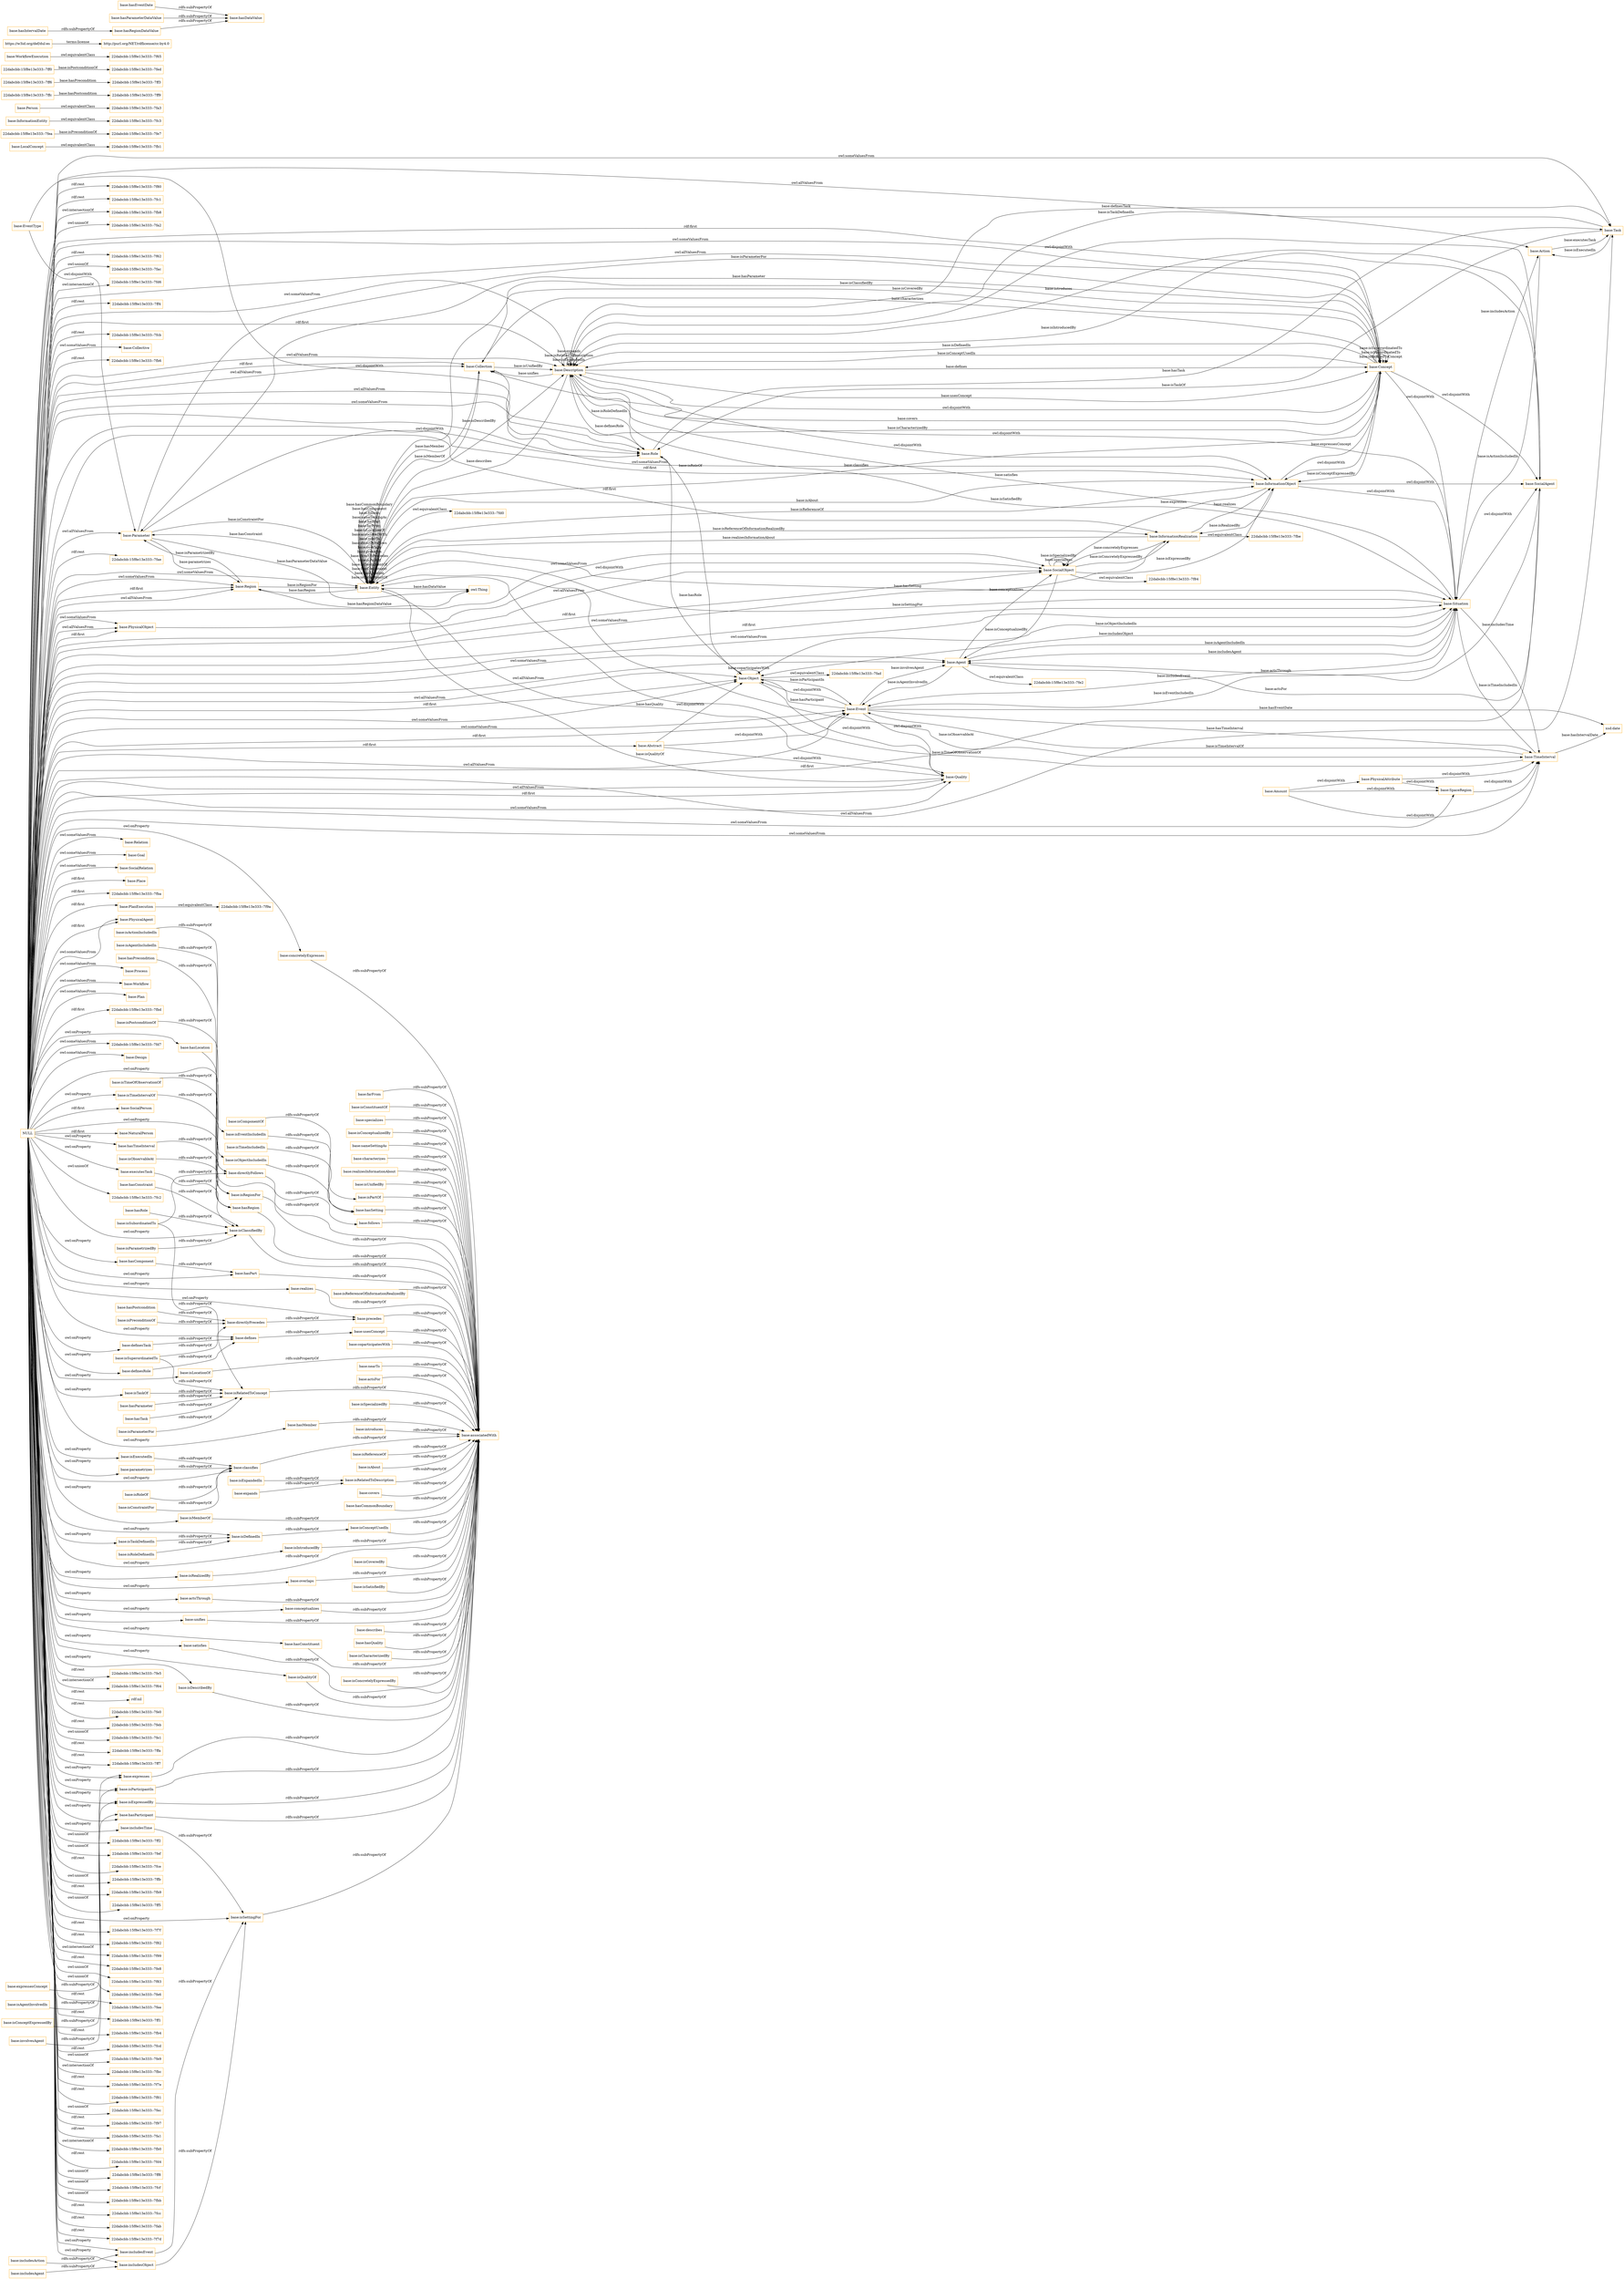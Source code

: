 digraph ar2dtool_diagram { 
rankdir=LR;
size="1501"
node [shape = rectangle, color="orange"]; "base:Collective" "base:Parameter" "base:EventType" "base:Object" "base:Relation" "base:LocalConcept" "22dabcbb:15f8e13e333:-7fe7" "base:Event" "22dabcbb:15f8e13e333:-7fc3" "base:Person" "base:Collection" "22dabcbb:15f8e13e333:-7fad" "base:Action" "base:Region" "base:Description" "base:Goal" "22dabcbb:15f8e13e333:-7fea" "base:SocialRelation" "22dabcbb:15f8e13e333:-7ffc" "base:InformationRealization" "base:PhysicalAttribute" "base:Place" "22dabcbb:15f8e13e333:-7fba" "22dabcbb:15f8e13e333:-7fbe" "22dabcbb:15f8e13e333:-7fa3" "22dabcbb:15f8e13e333:-7ff6" "base:Concept" "base:PhysicalAgent" "base:Task" "base:SocialObject" "22dabcbb:15f8e13e333:-7ff0" "22dabcbb:15f8e13e333:-7fe2" "base:Process" "base:Workflow" "base:Plan" "base:Entity" "base:SocialAgent" "base:Amount" "22dabcbb:15f8e13e333:-7fed" "base:Agent" "22dabcbb:15f8e13e333:-7ff3" "base:TimeInterval" "base:PlanExecution" "22dabcbb:15f8e13e333:-7fbd" "base:InformationObject" "22dabcbb:15f8e13e333:-7f65" "22dabcbb:15f8e13e333:-7fd7" "owl:Thing" "base:Quality" "22dabcbb:15f8e13e333:-7f84" "base:InformationEntity" "base:Design" "base:SpaceRegion" "base:SocialPerson" "22dabcbb:15f8e13e333:-7fb1" "base:PhysicalObject" "base:Situation" "base:NaturalPerson" "22dabcbb:15f8e13e333:-7ff9" "22dabcbb:15f8e13e333:-7fd0" "base:Role" "base:WorkflowExecution" "base:Abstract" "22dabcbb:15f8e13e333:-7f9a" ; /*classes style*/
	"base:Person" -> "22dabcbb:15f8e13e333:-7fa3" [ label = "owl:equivalentClass" ];
	"base:Agent" -> "22dabcbb:15f8e13e333:-7fe2" [ label = "owl:equivalentClass" ];
	"base:hasLocation" -> "base:associatedWith" [ label = "rdfs:subPropertyOf" ];
	"base:Abstract" -> "base:Quality" [ label = "owl:disjointWith" ];
	"base:Abstract" -> "base:Event" [ label = "owl:disjointWith" ];
	"base:Abstract" -> "base:Object" [ label = "owl:disjointWith" ];
	"base:isComponentOf" -> "base:isPartOf" [ label = "rdfs:subPropertyOf" ];
	"base:expressesConcept" -> "base:expresses" [ label = "rdfs:subPropertyOf" ];
	"base:InformationRealization" -> "22dabcbb:15f8e13e333:-7fbe" [ label = "owl:equivalentClass" ];
	"https://w3id.org/def/dul-es" -> "http://purl.org/NET/rdflicense/cc-by4.0" [ label = "terms:license" ];
	"base:isRegionFor" -> "base:associatedWith" [ label = "rdfs:subPropertyOf" ];
	"base:isObjectIncludedIn" -> "base:hasSetting" [ label = "rdfs:subPropertyOf" ];
	"base:hasRegion" -> "base:associatedWith" [ label = "rdfs:subPropertyOf" ];
	"base:directlyFollows" -> "base:follows" [ label = "rdfs:subPropertyOf" ];
	"base:isPreconditionOf" -> "base:directlyPrecedes" [ label = "rdfs:subPropertyOf" ];
	"base:hasComponent" -> "base:hasPart" [ label = "rdfs:subPropertyOf" ];
	"base:realizes" -> "base:associatedWith" [ label = "rdfs:subPropertyOf" ];
	"base:isReferenceOfInformationRealizedBy" -> "base:associatedWith" [ label = "rdfs:subPropertyOf" ];
	"base:usesConcept" -> "base:associatedWith" [ label = "rdfs:subPropertyOf" ];
	"base:hasRegionDataValue" -> "base:hasDataValue" [ label = "rdfs:subPropertyOf" ];
	"base:executesTask" -> "base:isClassifiedBy" [ label = "rdfs:subPropertyOf" ];
	"base:isLocationOf" -> "base:associatedWith" [ label = "rdfs:subPropertyOf" ];
	"base:LocalConcept" -> "22dabcbb:15f8e13e333:-7fb1" [ label = "owl:equivalentClass" ];
	"base:coparticipatesWith" -> "base:associatedWith" [ label = "rdfs:subPropertyOf" ];
	"base:isParticipantIn" -> "base:associatedWith" [ label = "rdfs:subPropertyOf" ];
	"base:nearTo" -> "base:associatedWith" [ label = "rdfs:subPropertyOf" ];
	"base:actsFor" -> "base:associatedWith" [ label = "rdfs:subPropertyOf" ];
	"base:definesRole" -> "base:defines" [ label = "rdfs:subPropertyOf" ];
	"base:hasSetting" -> "base:associatedWith" [ label = "rdfs:subPropertyOf" ];
	"base:directlyPrecedes" -> "base:precedes" [ label = "rdfs:subPropertyOf" ];
	"base:SpaceRegion" -> "base:TimeInterval" [ label = "owl:disjointWith" ];
	"base:Entity" -> "22dabcbb:15f8e13e333:-7fd0" [ label = "owl:equivalentClass" ];
	"base:isClassifiedBy" -> "base:associatedWith" [ label = "rdfs:subPropertyOf" ];
	"base:isSpecializedBy" -> "base:associatedWith" [ label = "rdfs:subPropertyOf" ];
	"base:isObservableAt" -> "base:hasRegion" [ label = "rdfs:subPropertyOf" ];
	"base:definesTask" -> "base:defines" [ label = "rdfs:subPropertyOf" ];
	"base:hasMember" -> "base:associatedWith" [ label = "rdfs:subPropertyOf" ];
	"base:expresses" -> "base:associatedWith" [ label = "rdfs:subPropertyOf" ];
	"base:introduces" -> "base:associatedWith" [ label = "rdfs:subPropertyOf" ];
	"base:isExecutedIn" -> "base:classifies" [ label = "rdfs:subPropertyOf" ];
	"base:parametrizes" -> "base:classifies" [ label = "rdfs:subPropertyOf" ];
	"base:isReferenceOf" -> "base:associatedWith" [ label = "rdfs:subPropertyOf" ];
	"base:isAbout" -> "base:associatedWith" [ label = "rdfs:subPropertyOf" ];
	"base:isRelatedToDescription" -> "base:associatedWith" [ label = "rdfs:subPropertyOf" ];
	"base:classifies" -> "base:associatedWith" [ label = "rdfs:subPropertyOf" ];
	"base:defines" -> "base:usesConcept" [ label = "rdfs:subPropertyOf" ];
	"base:hasPart" -> "base:associatedWith" [ label = "rdfs:subPropertyOf" ];
	"base:isTimeIncludedIn" -> "base:hasSetting" [ label = "rdfs:subPropertyOf" ];
	"base:covers" -> "base:associatedWith" [ label = "rdfs:subPropertyOf" ];
	"base:hasCommonBoundary" -> "base:associatedWith" [ label = "rdfs:subPropertyOf" ];
	"base:isMemberOf" -> "base:associatedWith" [ label = "rdfs:subPropertyOf" ];
	"base:isConceptUsedIn" -> "base:associatedWith" [ label = "rdfs:subPropertyOf" ];
	"base:includesTime" -> "base:isSettingFor" [ label = "rdfs:subPropertyOf" ];
	"base:isIntroducedBy" -> "base:associatedWith" [ label = "rdfs:subPropertyOf" ];
	"base:hasPrecondition" -> "base:directlyFollows" [ label = "rdfs:subPropertyOf" ];
	"base:isCoveredBy" -> "base:associatedWith" [ label = "rdfs:subPropertyOf" ];
	"base:isSettingFor" -> "base:associatedWith" [ label = "rdfs:subPropertyOf" ];
	"base:includesEvent" -> "base:isSettingFor" [ label = "rdfs:subPropertyOf" ];
	"base:isParameterFor" -> "base:isRelatedToConcept" [ label = "rdfs:subPropertyOf" ];
	"base:isPartOf" -> "base:associatedWith" [ label = "rdfs:subPropertyOf" ];
	"base:isParametrizedBy" -> "base:isClassifiedBy" [ label = "rdfs:subPropertyOf" ];
	"base:hasConstraint" -> "base:isClassifiedBy" [ label = "rdfs:subPropertyOf" ];
	"base:Parameter" -> "base:Role" [ label = "owl:disjointWith" ];
	"base:Description" -> "base:InformationObject" [ label = "owl:disjointWith" ];
	"base:Description" -> "base:Situation" [ label = "owl:disjointWith" ];
	"base:Description" -> "base:SocialAgent" [ label = "owl:disjointWith" ];
	"base:isSatisfiedBy" -> "base:associatedWith" [ label = "rdfs:subPropertyOf" ];
	"base:expands" -> "base:isRelatedToDescription" [ label = "rdfs:subPropertyOf" ];
	"base:hasEventDate" -> "base:hasDataValue" [ label = "rdfs:subPropertyOf" ];
	"base:isRealizedBy" -> "base:associatedWith" [ label = "rdfs:subPropertyOf" ];
	"base:includesAction" -> "base:includesEvent" [ label = "rdfs:subPropertyOf" ];
	"base:isTaskDefinedIn" -> "base:isDefinedIn" [ label = "rdfs:subPropertyOf" ];
	"base:isRelatedToConcept" -> "base:associatedWith" [ label = "rdfs:subPropertyOf" ];
	"base:Event" -> "base:Object" [ label = "owl:disjointWith" ];
	"base:Event" -> "base:Quality" [ label = "owl:disjointWith" ];
	"base:hasParameter" -> "base:isRelatedToConcept" [ label = "rdfs:subPropertyOf" ];
	"base:isPostconditionOf" -> "base:directlyFollows" [ label = "rdfs:subPropertyOf" ];
	"base:isExpressedBy" -> "base:associatedWith" [ label = "rdfs:subPropertyOf" ];
	"base:hasIntervalDate" -> "base:hasRegionDataValue" [ label = "rdfs:subPropertyOf" ];
	"base:overlaps" -> "base:associatedWith" [ label = "rdfs:subPropertyOf" ];
	"base:isAgentIncludedIn" -> "base:isObjectIncludedIn" [ label = "rdfs:subPropertyOf" ];
	"base:follows" -> "base:associatedWith" [ label = "rdfs:subPropertyOf" ];
	"base:describes" -> "base:associatedWith" [ label = "rdfs:subPropertyOf" ];
	"base:isAgentInvolvedIn" -> "base:isParticipantIn" [ label = "rdfs:subPropertyOf" ];
	"base:Situation" -> "base:SocialAgent" [ label = "owl:disjointWith" ];
	"base:EventType" -> "base:Parameter" [ label = "owl:disjointWith" ];
	"base:EventType" -> "base:Role" [ label = "owl:disjointWith" ];
	"base:isTimeIntervalOf" -> "base:isRegionFor" [ label = "rdfs:subPropertyOf" ];
	"base:isExpandedIn" -> "base:isRelatedToDescription" [ label = "rdfs:subPropertyOf" ];
	"base:Amount" -> "base:PhysicalAttribute" [ label = "owl:disjointWith" ];
	"base:Amount" -> "base:SpaceRegion" [ label = "owl:disjointWith" ];
	"base:Amount" -> "base:TimeInterval" [ label = "owl:disjointWith" ];
	"base:hasQuality" -> "base:associatedWith" [ label = "rdfs:subPropertyOf" ];
	"base:isCharacterizedBy" -> "base:associatedWith" [ label = "rdfs:subPropertyOf" ];
	"base:hasTimeInterval" -> "base:hasRegion" [ label = "rdfs:subPropertyOf" ];
	"base:isConcretelyExpressedBy" -> "base:associatedWith" [ label = "rdfs:subPropertyOf" ];
	"base:SocialObject" -> "22dabcbb:15f8e13e333:-7f84" [ label = "owl:equivalentClass" ];
	"base:actsThrough" -> "base:associatedWith" [ label = "rdfs:subPropertyOf" ];
	"base:isRoleOf" -> "base:classifies" [ label = "rdfs:subPropertyOf" ];
	"NULL" -> "base:SocialObject" [ label = "owl:allValuesFrom" ];
	"NULL" -> "base:Entity" [ label = "owl:someValuesFrom" ];
	"NULL" -> "base:Description" [ label = "owl:allValuesFrom" ];
	"NULL" -> "base:Task" [ label = "owl:someValuesFrom" ];
	"NULL" -> "base:Process" [ label = "owl:someValuesFrom" ];
	"NULL" -> "22dabcbb:15f8e13e333:-7fe5" [ label = "rdf:rest" ];
	"NULL" -> "22dabcbb:15f8e13e333:-7f64" [ label = "owl:intersectionOf" ];
	"NULL" -> "rdf:nil" [ label = "rdf:rest" ];
	"NULL" -> "base:isIntroducedBy" [ label = "owl:onProperty" ];
	"NULL" -> "22dabcbb:15f8e13e333:-7fe0" [ label = "rdf:rest" ];
	"NULL" -> "22dabcbb:15f8e13e333:-7fba" [ label = "rdf:first" ];
	"NULL" -> "base:hasLocation" [ label = "owl:onProperty" ];
	"NULL" -> "base:conceptualizes" [ label = "owl:onProperty" ];
	"NULL" -> "base:Description" [ label = "owl:someValuesFrom" ];
	"NULL" -> "22dabcbb:15f8e13e333:-7fd7" [ label = "owl:someValuesFrom" ];
	"NULL" -> "base:Situation" [ label = "owl:someValuesFrom" ];
	"NULL" -> "base:isExecutedIn" [ label = "owl:onProperty" ];
	"NULL" -> "base:isRealizedBy" [ label = "owl:onProperty" ];
	"NULL" -> "base:Abstract" [ label = "rdf:first" ];
	"NULL" -> "base:unifies" [ label = "owl:onProperty" ];
	"NULL" -> "base:PhysicalObject" [ label = "rdf:first" ];
	"NULL" -> "base:isClassifiedBy" [ label = "owl:onProperty" ];
	"NULL" -> "22dabcbb:15f8e13e333:-7feb" [ label = "rdf:rest" ];
	"NULL" -> "base:Event" [ label = "rdf:first" ];
	"NULL" -> "base:Object" [ label = "owl:someValuesFrom" ];
	"NULL" -> "22dabcbb:15f8e13e333:-7fe1" [ label = "owl:unionOf" ];
	"NULL" -> "base:hasConstituent" [ label = "owl:onProperty" ];
	"NULL" -> "base:hasComponent" [ label = "owl:onProperty" ];
	"NULL" -> "22dabcbb:15f8e13e333:-7ffa" [ label = "rdf:rest" ];
	"NULL" -> "22dabcbb:15f8e13e333:-7ff7" [ label = "rdf:rest" ];
	"NULL" -> "22dabcbb:15f8e13e333:-7ff2" [ label = "owl:unionOf" ];
	"NULL" -> "22dabcbb:15f8e13e333:-7fef" [ label = "owl:unionOf" ];
	"NULL" -> "base:Design" [ label = "owl:someValuesFrom" ];
	"NULL" -> "22dabcbb:15f8e13e333:-7fce" [ label = "rdf:rest" ];
	"NULL" -> "base:Task" [ label = "owl:allValuesFrom" ];
	"NULL" -> "base:SocialRelation" [ label = "owl:someValuesFrom" ];
	"NULL" -> "22dabcbb:15f8e13e333:-7ffb" [ label = "owl:unionOf" ];
	"NULL" -> "base:includesEvent" [ label = "owl:onProperty" ];
	"NULL" -> "base:PhysicalAgent" [ label = "rdf:first" ];
	"NULL" -> "base:Action" [ label = "owl:allValuesFrom" ];
	"NULL" -> "base:defines" [ label = "owl:onProperty" ];
	"NULL" -> "22dabcbb:15f8e13e333:-7fb9" [ label = "rdf:rest" ];
	"NULL" -> "base:Collective" [ label = "owl:someValuesFrom" ];
	"NULL" -> "base:hasMember" [ label = "owl:onProperty" ];
	"NULL" -> "22dabcbb:15f8e13e333:-7ff5" [ label = "owl:unionOf" ];
	"NULL" -> "base:overlaps" [ label = "owl:onProperty" ];
	"NULL" -> "22dabcbb:15f8e13e333:-7f7f" [ label = "rdf:rest" ];
	"NULL" -> "base:Event" [ label = "owl:allValuesFrom" ];
	"NULL" -> "base:Role" [ label = "owl:allValuesFrom" ];
	"NULL" -> "22dabcbb:15f8e13e333:-7f82" [ label = "rdf:rest" ];
	"NULL" -> "base:Concept" [ label = "owl:someValuesFrom" ];
	"NULL" -> "base:isSettingFor" [ label = "owl:onProperty" ];
	"NULL" -> "22dabcbb:15f8e13e333:-7f99" [ label = "owl:intersectionOf" ];
	"NULL" -> "base:Workflow" [ label = "owl:someValuesFrom" ];
	"NULL" -> "22dabcbb:15f8e13e333:-7fe8" [ label = "rdf:rest" ];
	"NULL" -> "base:hasTimeInterval" [ label = "owl:onProperty" ];
	"NULL" -> "base:isTimeIntervalOf" [ label = "owl:onProperty" ];
	"NULL" -> "base:InformationRealization" [ label = "rdf:first" ];
	"NULL" -> "base:PhysicalObject" [ label = "owl:someValuesFrom" ];
	"NULL" -> "22dabcbb:15f8e13e333:-7f83" [ label = "owl:unionOf" ];
	"NULL" -> "base:InformationRealization" [ label = "owl:someValuesFrom" ];
	"NULL" -> "22dabcbb:15f8e13e333:-7fe6" [ label = "owl:unionOf" ];
	"NULL" -> "base:Concept" [ label = "owl:allValuesFrom" ];
	"NULL" -> "base:hasRegion" [ label = "owl:onProperty" ];
	"NULL" -> "base:actsThrough" [ label = "owl:onProperty" ];
	"NULL" -> "base:Plan" [ label = "owl:someValuesFrom" ];
	"NULL" -> "base:includesObject" [ label = "owl:onProperty" ];
	"NULL" -> "base:definesTask" [ label = "owl:onProperty" ];
	"NULL" -> "base:isExpressedBy" [ label = "owl:onProperty" ];
	"NULL" -> "base:Place" [ label = "rdf:first" ];
	"NULL" -> "base:includesTime" [ label = "owl:onProperty" ];
	"NULL" -> "base:hasParticipant" [ label = "owl:onProperty" ];
	"NULL" -> "base:SocialPerson" [ label = "rdf:first" ];
	"NULL" -> "22dabcbb:15f8e13e333:-7fee" [ label = "rdf:rest" ];
	"NULL" -> "base:parametrizes" [ label = "owl:onProperty" ];
	"NULL" -> "22dabcbb:15f8e13e333:-7ff1" [ label = "rdf:rest" ];
	"NULL" -> "22dabcbb:15f8e13e333:-7fb4" [ label = "rdf:rest" ];
	"NULL" -> "base:satisfies" [ label = "owl:onProperty" ];
	"NULL" -> "22dabcbb:15f8e13e333:-7fcd" [ label = "rdf:rest" ];
	"NULL" -> "base:Description" [ label = "rdf:first" ];
	"NULL" -> "22dabcbb:15f8e13e333:-7fe9" [ label = "owl:unionOf" ];
	"NULL" -> "22dabcbb:15f8e13e333:-7fbc" [ label = "owl:intersectionOf" ];
	"NULL" -> "base:isMemberOf" [ label = "owl:onProperty" ];
	"NULL" -> "base:realizes" [ label = "owl:onProperty" ];
	"NULL" -> "base:Agent" [ label = "owl:someValuesFrom" ];
	"NULL" -> "base:isRegionFor" [ label = "owl:onProperty" ];
	"NULL" -> "22dabcbb:15f8e13e333:-7f7e" [ label = "rdf:rest" ];
	"NULL" -> "22dabcbb:15f8e13e333:-7f81" [ label = "rdf:rest" ];
	"NULL" -> "base:SpaceRegion" [ label = "owl:someValuesFrom" ];
	"NULL" -> "base:isQualityOf" [ label = "owl:onProperty" ];
	"NULL" -> "22dabcbb:15f8e13e333:-7fec" [ label = "owl:unionOf" ];
	"NULL" -> "22dabcbb:15f8e13e333:-7f97" [ label = "rdf:rest" ];
	"NULL" -> "base:SocialAgent" [ label = "rdf:first" ];
	"NULL" -> "base:Object" [ label = "owl:allValuesFrom" ];
	"NULL" -> "base:Situation" [ label = "rdf:first" ];
	"NULL" -> "22dabcbb:15f8e13e333:-7fa1" [ label = "rdf:rest" ];
	"NULL" -> "base:Role" [ label = "owl:someValuesFrom" ];
	"NULL" -> "base:InformationObject" [ label = "owl:someValuesFrom" ];
	"NULL" -> "base:Region" [ label = "rdf:first" ];
	"NULL" -> "base:PhysicalAgent" [ label = "owl:someValuesFrom" ];
	"NULL" -> "base:classifies" [ label = "owl:onProperty" ];
	"NULL" -> "base:executesTask" [ label = "owl:onProperty" ];
	"NULL" -> "base:Region" [ label = "owl:allValuesFrom" ];
	"NULL" -> "base:Concept" [ label = "rdf:first" ];
	"NULL" -> "base:isParticipantIn" [ label = "owl:onProperty" ];
	"NULL" -> "22dabcbb:15f8e13e333:-7fb0" [ label = "owl:intersectionOf" ];
	"NULL" -> "22dabcbb:15f8e13e333:-7fd4" [ label = "rdf:rest" ];
	"NULL" -> "22dabcbb:15f8e13e333:-7ff8" [ label = "owl:unionOf" ];
	"NULL" -> "22dabcbb:15f8e13e333:-7fcf" [ label = "owl:unionOf" ];
	"NULL" -> "22dabcbb:15f8e13e333:-7fbb" [ label = "owl:unionOf" ];
	"NULL" -> "22dabcbb:15f8e13e333:-7fcc" [ label = "rdf:rest" ];
	"NULL" -> "base:Quality" [ label = "owl:someValuesFrom" ];
	"NULL" -> "22dabcbb:15f8e13e333:-7fab" [ label = "rdf:rest" ];
	"NULL" -> "base:SocialObject" [ label = "rdf:first" ];
	"NULL" -> "base:Relation" [ label = "owl:someValuesFrom" ];
	"NULL" -> "base:isDefinedIn" [ label = "owl:onProperty" ];
	"NULL" -> "base:isDescribedBy" [ label = "owl:onProperty" ];
	"NULL" -> "22dabcbb:15f8e13e333:-7f7d" [ label = "rdf:rest" ];
	"NULL" -> "22dabcbb:15f8e13e333:-7f80" [ label = "rdf:rest" ];
	"NULL" -> "base:NaturalPerson" [ label = "rdf:first" ];
	"NULL" -> "22dabcbb:15f8e13e333:-7fc1" [ label = "rdf:rest" ];
	"NULL" -> "base:precedes" [ label = "owl:onProperty" ];
	"NULL" -> "base:concretelyExpresses" [ label = "owl:onProperty" ];
	"NULL" -> "base:expresses" [ label = "owl:onProperty" ];
	"NULL" -> "22dabcbb:15f8e13e333:-7fb8" [ label = "owl:intersectionOf" ];
	"NULL" -> "base:SocialObject" [ label = "owl:someValuesFrom" ];
	"NULL" -> "base:PhysicalObject" [ label = "owl:allValuesFrom" ];
	"NULL" -> "base:Goal" [ label = "owl:someValuesFrom" ];
	"NULL" -> "base:Collection" [ label = "owl:allValuesFrom" ];
	"NULL" -> "base:Agent" [ label = "owl:allValuesFrom" ];
	"NULL" -> "base:hasPart" [ label = "owl:onProperty" ];
	"NULL" -> "22dabcbb:15f8e13e333:-7fbd" [ label = "rdf:first" ];
	"NULL" -> "base:Region" [ label = "owl:someValuesFrom" ];
	"NULL" -> "base:InformationObject" [ label = "rdf:first" ];
	"NULL" -> "22dabcbb:15f8e13e333:-7fa2" [ label = "owl:unionOf" ];
	"NULL" -> "base:Event" [ label = "owl:someValuesFrom" ];
	"NULL" -> "base:PlanExecution" [ label = "rdf:first" ];
	"NULL" -> "22dabcbb:15f8e13e333:-7f62" [ label = "rdf:rest" ];
	"NULL" -> "22dabcbb:15f8e13e333:-7fac" [ label = "owl:unionOf" ];
	"NULL" -> "base:Object" [ label = "rdf:first" ];
	"NULL" -> "base:Parameter" [ label = "owl:allValuesFrom" ];
	"NULL" -> "22dabcbb:15f8e13e333:-7fd6" [ label = "owl:intersectionOf" ];
	"NULL" -> "22dabcbb:15f8e13e333:-7ff4" [ label = "rdf:rest" ];
	"NULL" -> "22dabcbb:15f8e13e333:-7fcb" [ label = "rdf:rest" ];
	"NULL" -> "base:TimeInterval" [ label = "owl:someValuesFrom" ];
	"NULL" -> "base:isTaskDefinedIn" [ label = "owl:onProperty" ];
	"NULL" -> "base:Quality" [ label = "owl:allValuesFrom" ];
	"NULL" -> "base:isLocationOf" [ label = "owl:onProperty" ];
	"NULL" -> "base:definesRole" [ label = "owl:onProperty" ];
	"NULL" -> "base:Quality" [ label = "rdf:first" ];
	"NULL" -> "22dabcbb:15f8e13e333:-7fb6" [ label = "rdf:rest" ];
	"NULL" -> "base:isTaskOf" [ label = "owl:onProperty" ];
	"NULL" -> "22dabcbb:15f8e13e333:-7fae" [ label = "rdf:rest" ];
	"NULL" -> "base:Collection" [ label = "rdf:first" ];
	"NULL" -> "22dabcbb:15f8e13e333:-7fc2" [ label = "owl:unionOf" ];
	"base:farFrom" -> "base:associatedWith" [ label = "rdfs:subPropertyOf" ];
	"base:isActionIncludedIn" -> "base:isEventIncludedIn" [ label = "rdfs:subPropertyOf" ];
	"base:Object" -> "base:Quality" [ label = "owl:disjointWith" ];
	"base:Object" -> "22dabcbb:15f8e13e333:-7fad" [ label = "owl:equivalentClass" ];
	"base:isConstituentOf" -> "base:associatedWith" [ label = "rdfs:subPropertyOf" ];
	"base:specializes" -> "base:associatedWith" [ label = "rdfs:subPropertyOf" ];
	"base:PhysicalObject" -> "base:SocialObject" [ label = "owl:disjointWith" ];
	"base:isDefinedIn" -> "base:isConceptUsedIn" [ label = "rdfs:subPropertyOf" ];
	"base:InformationEntity" -> "22dabcbb:15f8e13e333:-7fc3" [ label = "owl:equivalentClass" ];
	"base:hasConstituent" -> "base:associatedWith" [ label = "rdfs:subPropertyOf" ];
	"base:includesAgent" -> "base:includesObject" [ label = "rdfs:subPropertyOf" ];
	"base:isConceptExpressedBy" -> "base:isExpressedBy" [ label = "rdfs:subPropertyOf" ];
	"base:isSubordinatedTo" -> "base:directlyFollows" [ label = "rdfs:subPropertyOf" ];
	"base:isSubordinatedTo" -> "base:isRelatedToConcept" [ label = "rdfs:subPropertyOf" ];
	"base:isConstraintFor" -> "base:classifies" [ label = "rdfs:subPropertyOf" ];
	"base:isTimeOfObservationOf" -> "base:isRegionFor" [ label = "rdfs:subPropertyOf" ];
	"base:isQualityOf" -> "base:associatedWith" [ label = "rdfs:subPropertyOf" ];
	"base:hasParameterDataValue" -> "base:hasDataValue" [ label = "rdfs:subPropertyOf" ];
	"base:isConceptualizedBy" -> "base:associatedWith" [ label = "rdfs:subPropertyOf" ];
	"base:sameSettingAs" -> "base:associatedWith" [ label = "rdfs:subPropertyOf" ];
	"base:unifies" -> "base:associatedWith" [ label = "rdfs:subPropertyOf" ];
	"base:precedes" -> "base:associatedWith" [ label = "rdfs:subPropertyOf" ];
	"base:characterizes" -> "base:associatedWith" [ label = "rdfs:subPropertyOf" ];
	"base:realizesInformationAbout" -> "base:associatedWith" [ label = "rdfs:subPropertyOf" ];
	"base:isDescribedBy" -> "base:associatedWith" [ label = "rdfs:subPropertyOf" ];
	"base:includesObject" -> "base:isSettingFor" [ label = "rdfs:subPropertyOf" ];
	"base:InformationObject" -> "base:Situation" [ label = "owl:disjointWith" ];
	"base:InformationObject" -> "base:SocialAgent" [ label = "owl:disjointWith" ];
	"base:isUnifiedBy" -> "base:associatedWith" [ label = "rdfs:subPropertyOf" ];
	"base:isRoleDefinedIn" -> "base:isDefinedIn" [ label = "rdfs:subPropertyOf" ];
	"base:involvesAgent" -> "base:hasParticipant" [ label = "rdfs:subPropertyOf" ];
	"base:WorkflowExecution" -> "22dabcbb:15f8e13e333:-7f65" [ label = "owl:equivalentClass" ];
	"base:Concept" -> "base:SocialAgent" [ label = "owl:disjointWith" ];
	"base:Concept" -> "base:Situation" [ label = "owl:disjointWith" ];
	"base:Concept" -> "base:Description" [ label = "owl:disjointWith" ];
	"base:Concept" -> "base:InformationObject" [ label = "owl:disjointWith" ];
	"base:isTaskOf" -> "base:isRelatedToConcept" [ label = "rdfs:subPropertyOf" ];
	"base:PlanExecution" -> "22dabcbb:15f8e13e333:-7f9a" [ label = "owl:equivalentClass" ];
	"base:isEventIncludedIn" -> "base:hasSetting" [ label = "rdfs:subPropertyOf" ];
	"base:isSuperordinatedTo" -> "base:isRelatedToConcept" [ label = "rdfs:subPropertyOf" ];
	"base:isSuperordinatedTo" -> "base:directlyPrecedes" [ label = "rdfs:subPropertyOf" ];
	"base:hasRole" -> "base:isClassifiedBy" [ label = "rdfs:subPropertyOf" ];
	"base:PhysicalAttribute" -> "base:TimeInterval" [ label = "owl:disjointWith" ];
	"base:PhysicalAttribute" -> "base:SpaceRegion" [ label = "owl:disjointWith" ];
	"base:satisfies" -> "base:associatedWith" [ label = "rdfs:subPropertyOf" ];
	"base:hasPostcondition" -> "base:directlyPrecedes" [ label = "rdfs:subPropertyOf" ];
	"base:concretelyExpresses" -> "base:associatedWith" [ label = "rdfs:subPropertyOf" ];
	"base:hasTask" -> "base:isRelatedToConcept" [ label = "rdfs:subPropertyOf" ];
	"base:conceptualizes" -> "base:associatedWith" [ label = "rdfs:subPropertyOf" ];
	"base:hasParticipant" -> "base:associatedWith" [ label = "rdfs:subPropertyOf" ];
	"base:InformationObject" -> "base:Concept" [ label = "base:expressesConcept" ];
	"base:Entity" -> "base:Region" [ label = "base:hasRegion" ];
	"base:Concept" -> "base:InformationObject" [ label = "base:isConceptExpressedBy" ];
	"base:TimeInterval" -> "base:Event" [ label = "base:isTimeIntervalOf" ];
	"base:Concept" -> "base:Entity" [ label = "base:classifies" ];
	"22dabcbb:15f8e13e333:-7ff0" -> "22dabcbb:15f8e13e333:-7fed" [ label = "base:isPostconditionOf" ];
	"base:Situation" -> "base:TimeInterval" [ label = "base:includesTime" ];
	"base:Task" -> "base:Role" [ label = "base:isTaskOf" ];
	"base:TimeInterval" -> "base:Situation" [ label = "base:isTimeIncludedIn" ];
	"base:Description" -> "base:Situation" [ label = "base:isSatisfiedBy" ];
	"base:SocialAgent" -> "base:Description" [ label = "base:isIntroducedBy" ];
	"base:Entity" -> "base:Entity" [ label = "base:isConstituentOf" ];
	"base:Description" -> "base:Concept" [ label = "base:defines" ];
	"base:Description" -> "base:SocialAgent" [ label = "base:introduces" ];
	"base:Entity" -> "base:Entity" [ label = "base:hasLocation" ];
	"base:Entity" -> "base:Entity" [ label = "base:hasConstituent" ];
	"base:Description" -> "base:Role" [ label = "base:definesRole" ];
	"base:InformationObject" -> "base:Entity" [ label = "base:isAbout" ];
	"base:Situation" -> "base:Agent" [ label = "base:includesAgent" ];
	"base:Entity" -> "base:Concept" [ label = "base:isClassifiedBy" ];
	"base:Entity" -> "base:Situation" [ label = "base:hasSetting" ];
	"base:Parameter" -> "owl:Thing" [ label = "base:hasParameterDataValue" ];
	"22dabcbb:15f8e13e333:-7ff6" -> "22dabcbb:15f8e13e333:-7ff3" [ label = "base:hasPrecondition" ];
	"base:Description" -> "base:Description" [ label = "base:isExpandedIn" ];
	"base:SocialObject" -> "base:SocialObject" [ label = "base:specializes" ];
	"base:Concept" -> "base:Description" [ label = "base:isDefinedIn" ];
	"base:SocialObject" -> "base:SocialObject" [ label = "base:isSpecializedBy" ];
	"base:InformationObject" -> "base:InformationRealization" [ label = "base:isRealizedBy" ];
	"base:Collection" -> "base:Concept" [ label = "base:isCharacterizedBy" ];
	"base:Object" -> "base:Object" [ label = "base:coparticipatesWith" ];
	"base:TimeInterval" -> "xsd:date" [ label = "base:hasIntervalDate" ];
	"base:SocialObject" -> "base:InformationRealization" [ label = "base:isConcretelyExpressedBy" ];
	"base:Description" -> "base:Task" [ label = "base:definesTask" ];
	"base:Situation" -> "base:Action" [ label = "base:includesAction" ];
	"base:Entity" -> "base:Description" [ label = "base:isDescribedBy" ];
	"base:Situation" -> "base:Description" [ label = "base:satisfies" ];
	"base:Parameter" -> "base:Entity" [ label = "base:isConstraintFor" ];
	"base:Event" -> "base:Object" [ label = "base:hasParticipant" ];
	"base:Region" -> "owl:Thing" [ label = "base:hasRegionDataValue" ];
	"base:Entity" -> "base:Entity" [ label = "base:isComponentOf" ];
	"base:Entity" -> "base:Entity" [ label = "base:isPartOf" ];
	"base:Description" -> "base:Collection" [ label = "base:unifies" ];
	"base:Entity" -> "base:Entity" [ label = "base:directlyPrecedes" ];
	"base:Event" -> "xsd:date" [ label = "base:hasEventDate" ];
	"base:Role" -> "base:Task" [ label = "base:hasTask" ];
	"base:Agent" -> "base:SocialAgent" [ label = "base:actsFor" ];
	"base:Event" -> "base:Situation" [ label = "base:isEventIncludedIn" ];
	"base:Description" -> "base:Entity" [ label = "base:describes" ];
	"base:TimeInterval" -> "base:Entity" [ label = "base:isTimeOfObservationOf" ];
	"base:Concept" -> "base:Parameter" [ label = "base:hasParameter" ];
	"base:Parameter" -> "base:Region" [ label = "base:parametrizes" ];
	"base:Event" -> "base:Agent" [ label = "base:involvesAgent" ];
	"base:Object" -> "base:Event" [ label = "base:isParticipantIn" ];
	"base:Entity" -> "base:TimeInterval" [ label = "base:isObservableAt" ];
	"base:Object" -> "base:Role" [ label = "base:hasRole" ];
	"base:Role" -> "base:Object" [ label = "base:isRoleOf" ];
	"base:Collection" -> "base:Concept" [ label = "base:isCoveredBy" ];
	"base:Parameter" -> "base:Concept" [ label = "base:isParameterFor" ];
	"base:Entity" -> "base:Quality" [ label = "base:hasQuality" ];
	"base:Collection" -> "base:Entity" [ label = "base:hasMember" ];
	"base:Agent" -> "base:SocialObject" [ label = "base:conceptualizes" ];
	"base:Entity" -> "base:Entity" [ label = "base:precedes" ];
	"base:Object" -> "base:Situation" [ label = "base:isObjectIncludedIn" ];
	"base:SocialObject" -> "base:Agent" [ label = "base:isConceptualizedBy" ];
	"base:Concept" -> "base:Concept" [ label = "base:isRelatedToConcept" ];
	"base:Concept" -> "base:Concept" [ label = "base:isSubordinatedTo" ];
	"base:Concept" -> "base:Concept" [ label = "base:isSuperordinatedTo" ];
	"base:Entity" -> "base:Entity" [ label = "base:overlaps" ];
	"base:Concept" -> "base:Description" [ label = "base:isConceptUsedIn" ];
	"base:Region" -> "base:Parameter" [ label = "base:isParametrizedBy" ];
	"base:Concept" -> "base:Collection" [ label = "base:covers" ];
	"base:SocialObject" -> "base:InformationObject" [ label = "base:isExpressedBy" ];
	"base:Event" -> "base:TimeInterval" [ label = "base:hasTimeInterval" ];
	"base:InformationRealization" -> "base:Entity" [ label = "base:realizesInformationAbout" ];
	"base:Entity" -> "base:Collection" [ label = "base:isMemberOf" ];
	"base:Situation" -> "base:Event" [ label = "base:includesEvent" ];
	"base:Description" -> "base:Concept" [ label = "base:usesConcept" ];
	"base:Entity" -> "base:Entity" [ label = "base:directlyFollows" ];
	"base:InformationObject" -> "base:SocialObject" [ label = "base:expresses" ];
	"base:Quality" -> "base:Entity" [ label = "base:isQualityOf" ];
	"base:Entity" -> "base:Entity" [ label = "base:nearTo" ];
	"base:Region" -> "base:Entity" [ label = "base:isRegionFor" ];
	"base:Action" -> "base:Task" [ label = "base:executesTask" ];
	"base:Action" -> "base:Situation" [ label = "base:isActionIncludedIn" ];
	"base:Entity" -> "base:Entity" [ label = "base:associatedWith" ];
	"base:Agent" -> "base:Event" [ label = "base:isAgentInvolvedIn" ];
	"base:Entity" -> "owl:Thing" [ label = "base:hasDataValue" ];
	"base:Description" -> "base:Description" [ label = "base:isRelatedToDescription" ];
	"base:Entity" -> "base:InformationRealization" [ label = "base:isReferenceOfInformationRealizedBy" ];
	"base:Task" -> "base:Description" [ label = "base:isTaskDefinedIn" ];
	"base:Entity" -> "base:InformationObject" [ label = "base:isReferenceOf" ];
	"base:InformationRealization" -> "base:SocialObject" [ label = "base:concretelyExpresses" ];
	"base:Description" -> "base:Description" [ label = "base:expands" ];
	"base:Entity" -> "base:Entity" [ label = "base:isLocationOf" ];
	"base:Entity" -> "base:Entity" [ label = "base:farFrom" ];
	"base:SocialAgent" -> "base:Agent" [ label = "base:actsThrough" ];
	"base:Entity" -> "base:Entity" [ label = "base:hasPart" ];
	"base:Concept" -> "base:Collection" [ label = "base:characterizes" ];
	"base:Task" -> "base:Action" [ label = "base:isExecutedIn" ];
	"base:Entity" -> "base:Entity" [ label = "base:sameSettingAs" ];
	"base:Role" -> "base:Description" [ label = "base:isRoleDefinedIn" ];
	"base:Agent" -> "base:Situation" [ label = "base:isAgentIncludedIn" ];
	"base:Situation" -> "base:Object" [ label = "base:includesObject" ];
	"base:InformationRealization" -> "base:InformationObject" [ label = "base:realizes" ];
	"base:Situation" -> "base:Entity" [ label = "base:isSettingFor" ];
	"base:Entity" -> "base:Entity" [ label = "base:follows" ];
	"base:Collection" -> "base:Description" [ label = "base:isUnifiedBy" ];
	"base:Entity" -> "base:Parameter" [ label = "base:hasConstraint" ];
	"22dabcbb:15f8e13e333:-7fea" -> "22dabcbb:15f8e13e333:-7fe7" [ label = "base:isPreconditionOf" ];
	"22dabcbb:15f8e13e333:-7ffc" -> "22dabcbb:15f8e13e333:-7ff9" [ label = "base:hasPostcondition" ];
	"base:Entity" -> "base:Entity" [ label = "base:hasComponent" ];
	"base:Entity" -> "base:Entity" [ label = "base:hasCommonBoundary" ];

}
